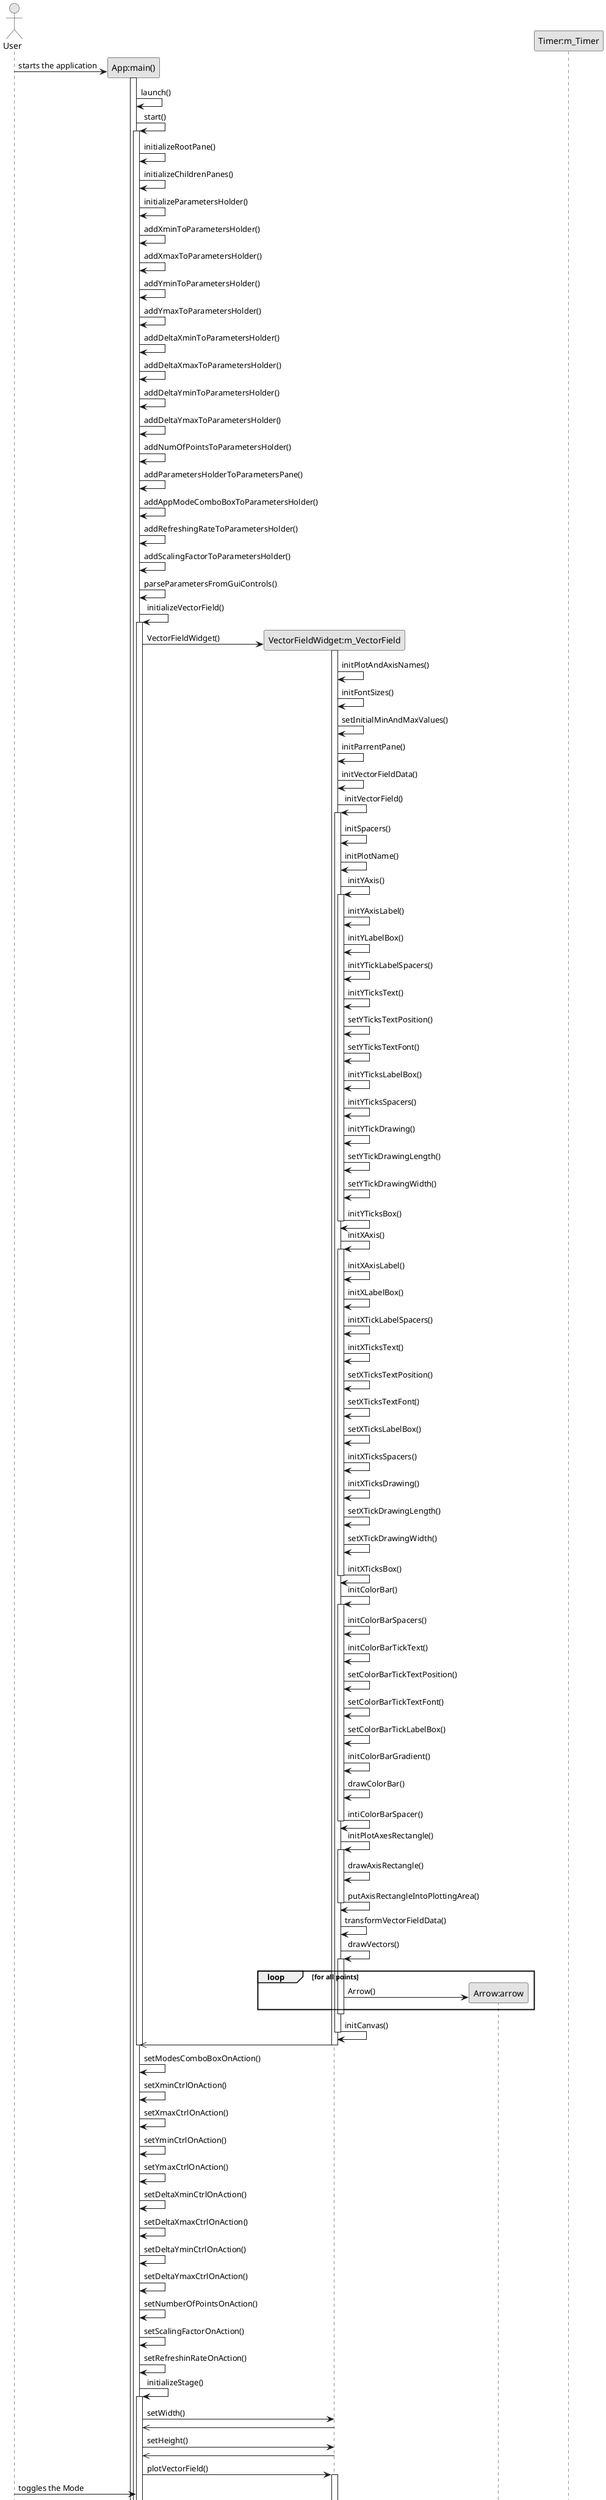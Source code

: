 @startuml
skinparam monochrome true
skinparam classAttributeIconSize 0
actor User
participant "App:main()" as A
participant "VectorFieldWidget:m_VectorField" as B
participant "Arrow:arrow" as C
participant "Timer:m_Timer" as D
User -> A **: starts the application
activate A
A -> A : launch()
A -> A : start()
Activate A
A -> A : initializeRootPane()
A -> A : initializeChildrenPanes()
A -> A : initializeParametersHolder()
A -> A : addXminToParametersHolder()
A -> A : addXmaxToParametersHolder()
A -> A : addYminToParametersHolder()
A -> A : addYmaxToParametersHolder()
A -> A : addDeltaXminToParametersHolder()
A -> A : addDeltaXmaxToParametersHolder()
A -> A : addDeltaYminToParametersHolder()
A -> A : addDeltaYmaxToParametersHolder()
A -> A : addNumOfPointsToParametersHolder()
A -> A : addParametersHolderToParametersPane()
A -> A : addAppModeComboBoxToParametersHolder()
A -> A : addRefreshingRateToParametersHolder()
A -> A : addScalingFactorToParametersHolder()
A -> A : parseParametersFromGuiControls()
A -> A : initializeVectorField()
activate A
A -> B **: VectorFieldWidget()
activate B
B -> B : initPlotAndAxisNames()
B -> B : initFontSizes()
B -> B : setInitialMinAndMaxValues()
B -> B : initParrentPane()
B -> B : initVectorFieldData()
B -> B : initVectorField()
activate B
B -> B : initSpacers()
B -> B : initPlotName()
B -> B : initYAxis()
activate B
B -> B : initYAxisLabel()
B -> B : initYLabelBox()
B -> B : initYTickLabelSpacers()
B -> B : initYTicksText()
B -> B : setYTicksTextPosition()
B -> B : setYTicksTextFont()
B -> B : initYTicksLabelBox()
B -> B : initYTicksSpacers()
B -> B : initYTickDrawing()
B -> B : setYTickDrawingLength()
B -> B : setYTickDrawingWidth()
B -> B : initYTicksBox()
deactivate B
B -> B : initXAxis()
activate B
B -> B : initXAxisLabel()
B -> B : initXLabelBox()
B -> B : initXTickLabelSpacers()
B -> B : initXTicksText()
B -> B : setXTicksTextPosition()
B -> B : setXTicksTextFont()
B -> B : setXTicksLabelBox()
B -> B : initXTicksSpacers()
B -> B : initXTicksDrawing()
B -> B : setXTickDrawingLength()
B -> B : setXTickDrawingWidth()
B -> B : initXTicksBox()
deactivate B
B -> B : initColorBar()
activate B
B -> B : initColorBarSpacers()
B -> B : initColorBarTickText()
B -> B : setColorBarTickTextPosition()
B -> B : setColorBarTickTextFont()
B -> B : setColorBarTickLabelBox()
B -> B : initColorBarGradient()
B -> B : drawColorBar()
B -> B : intiColorBarSpacer()
deactivate B
B -> B : initPlotAxesRectangle()
activate B
B -> B : drawAxisRectangle()
B -> B : putAxisRectangleIntoPlottingArea()
deactivate B
B -> B : transformVectorFieldData()

B -> B : drawVectors()
activate B
loop for all points
    B -> C **: Arrow()
end
deactivate B
B -> B : initCanvas()
deactivate B
B ->> A
deactivate B
deactivate A
A -> A : setModesComboBoxOnAction()
A -> A : setXminCtrlOnAction()
A -> A : setXmaxCtrlOnAction()
A -> A : setYminCtrlOnAction()
A -> A : setYmaxCtrlOnAction()
A -> A : setDeltaXminCtrlOnAction()
A -> A : setDeltaXmaxCtrlOnAction()
A -> A : setDeltaYminCtrlOnAction()
A -> A : setDeltaYmaxCtrlOnAction()
A -> A : setNumberOfPointsOnAction()
A -> A : setScalingFactorOnAction()
A -> A : setRefreshinRateOnAction()
A -> A : initializeStage()
activate A
A -> B : setWidth()
B ->> A
A -> B : setHeight()
B ->> A
A -> B : plotVectorField()
activate B

User -> A : toggles the Mode
@enduml